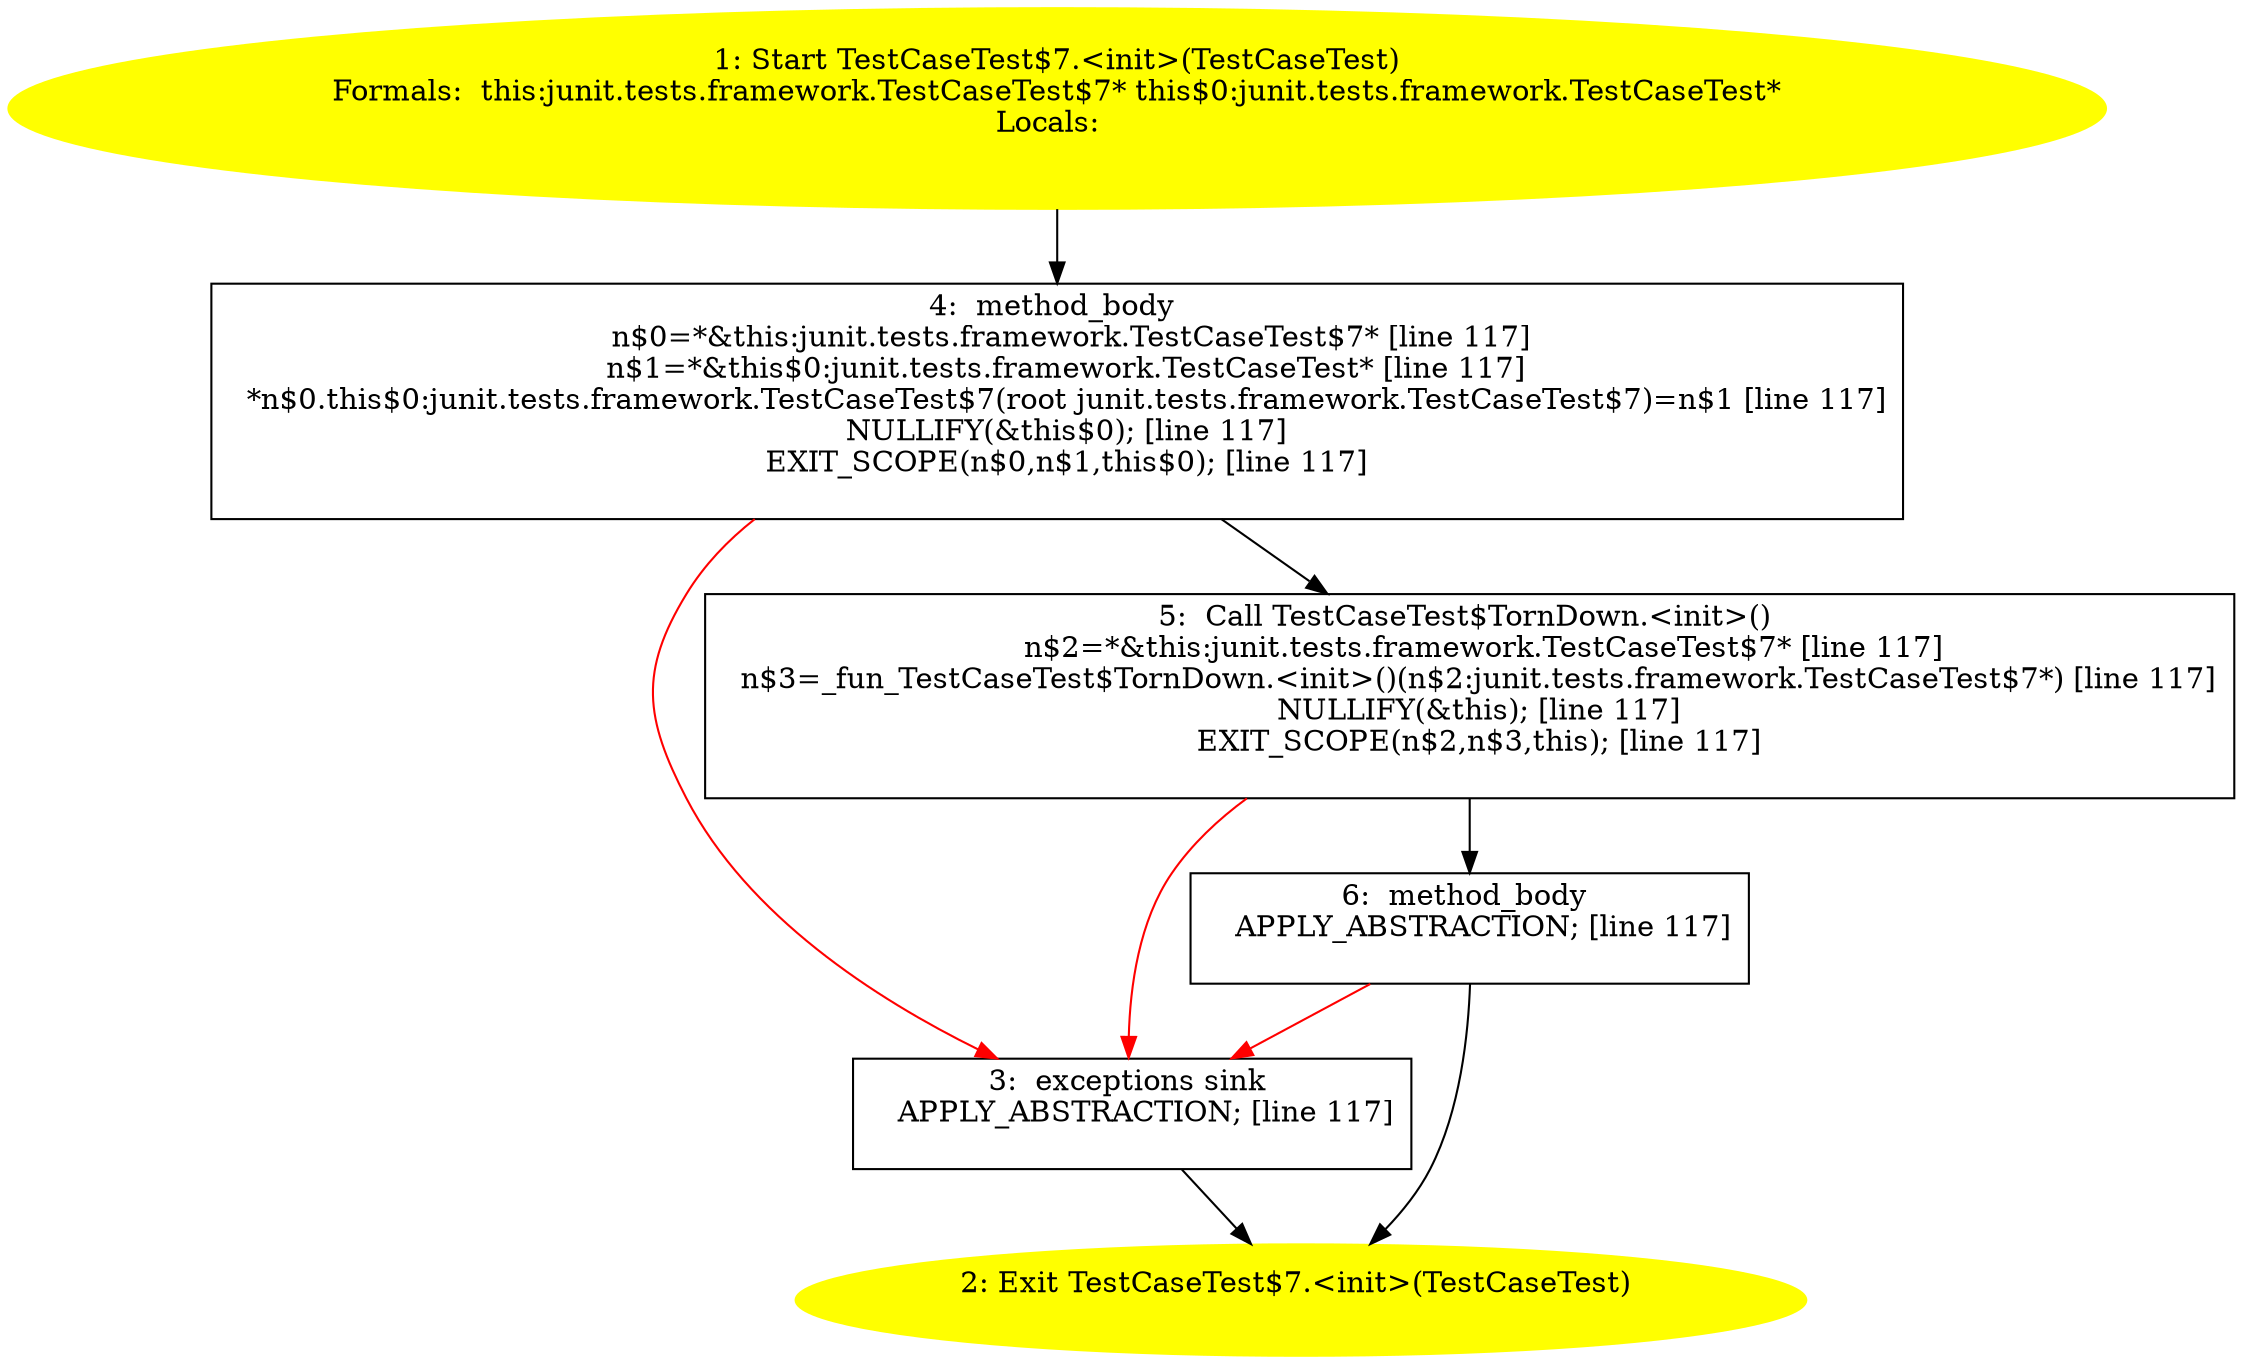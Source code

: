 /* @generated */
digraph cfg {
"junit.tests.framework.TestCaseTest$7.<init>(junit.tests.framework.TestCaseTest).c1493abbf324dd5a255b6001640c2322_1" [label="1: Start TestCaseTest$7.<init>(TestCaseTest)\nFormals:  this:junit.tests.framework.TestCaseTest$7* this$0:junit.tests.framework.TestCaseTest*\nLocals:  \n  " color=yellow style=filled]
	

	 "junit.tests.framework.TestCaseTest$7.<init>(junit.tests.framework.TestCaseTest).c1493abbf324dd5a255b6001640c2322_1" -> "junit.tests.framework.TestCaseTest$7.<init>(junit.tests.framework.TestCaseTest).c1493abbf324dd5a255b6001640c2322_4" ;
"junit.tests.framework.TestCaseTest$7.<init>(junit.tests.framework.TestCaseTest).c1493abbf324dd5a255b6001640c2322_2" [label="2: Exit TestCaseTest$7.<init>(TestCaseTest) \n  " color=yellow style=filled]
	

"junit.tests.framework.TestCaseTest$7.<init>(junit.tests.framework.TestCaseTest).c1493abbf324dd5a255b6001640c2322_3" [label="3:  exceptions sink \n   APPLY_ABSTRACTION; [line 117]\n " shape="box"]
	

	 "junit.tests.framework.TestCaseTest$7.<init>(junit.tests.framework.TestCaseTest).c1493abbf324dd5a255b6001640c2322_3" -> "junit.tests.framework.TestCaseTest$7.<init>(junit.tests.framework.TestCaseTest).c1493abbf324dd5a255b6001640c2322_2" ;
"junit.tests.framework.TestCaseTest$7.<init>(junit.tests.framework.TestCaseTest).c1493abbf324dd5a255b6001640c2322_4" [label="4:  method_body \n   n$0=*&this:junit.tests.framework.TestCaseTest$7* [line 117]\n  n$1=*&this$0:junit.tests.framework.TestCaseTest* [line 117]\n  *n$0.this$0:junit.tests.framework.TestCaseTest$7(root junit.tests.framework.TestCaseTest$7)=n$1 [line 117]\n  NULLIFY(&this$0); [line 117]\n  EXIT_SCOPE(n$0,n$1,this$0); [line 117]\n " shape="box"]
	

	 "junit.tests.framework.TestCaseTest$7.<init>(junit.tests.framework.TestCaseTest).c1493abbf324dd5a255b6001640c2322_4" -> "junit.tests.framework.TestCaseTest$7.<init>(junit.tests.framework.TestCaseTest).c1493abbf324dd5a255b6001640c2322_5" ;
	 "junit.tests.framework.TestCaseTest$7.<init>(junit.tests.framework.TestCaseTest).c1493abbf324dd5a255b6001640c2322_4" -> "junit.tests.framework.TestCaseTest$7.<init>(junit.tests.framework.TestCaseTest).c1493abbf324dd5a255b6001640c2322_3" [color="red" ];
"junit.tests.framework.TestCaseTest$7.<init>(junit.tests.framework.TestCaseTest).c1493abbf324dd5a255b6001640c2322_5" [label="5:  Call TestCaseTest$TornDown.<init>() \n   n$2=*&this:junit.tests.framework.TestCaseTest$7* [line 117]\n  n$3=_fun_TestCaseTest$TornDown.<init>()(n$2:junit.tests.framework.TestCaseTest$7*) [line 117]\n  NULLIFY(&this); [line 117]\n  EXIT_SCOPE(n$2,n$3,this); [line 117]\n " shape="box"]
	

	 "junit.tests.framework.TestCaseTest$7.<init>(junit.tests.framework.TestCaseTest).c1493abbf324dd5a255b6001640c2322_5" -> "junit.tests.framework.TestCaseTest$7.<init>(junit.tests.framework.TestCaseTest).c1493abbf324dd5a255b6001640c2322_6" ;
	 "junit.tests.framework.TestCaseTest$7.<init>(junit.tests.framework.TestCaseTest).c1493abbf324dd5a255b6001640c2322_5" -> "junit.tests.framework.TestCaseTest$7.<init>(junit.tests.framework.TestCaseTest).c1493abbf324dd5a255b6001640c2322_3" [color="red" ];
"junit.tests.framework.TestCaseTest$7.<init>(junit.tests.framework.TestCaseTest).c1493abbf324dd5a255b6001640c2322_6" [label="6:  method_body \n   APPLY_ABSTRACTION; [line 117]\n " shape="box"]
	

	 "junit.tests.framework.TestCaseTest$7.<init>(junit.tests.framework.TestCaseTest).c1493abbf324dd5a255b6001640c2322_6" -> "junit.tests.framework.TestCaseTest$7.<init>(junit.tests.framework.TestCaseTest).c1493abbf324dd5a255b6001640c2322_2" ;
	 "junit.tests.framework.TestCaseTest$7.<init>(junit.tests.framework.TestCaseTest).c1493abbf324dd5a255b6001640c2322_6" -> "junit.tests.framework.TestCaseTest$7.<init>(junit.tests.framework.TestCaseTest).c1493abbf324dd5a255b6001640c2322_3" [color="red" ];
}
